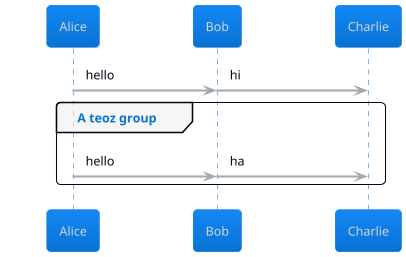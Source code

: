 ' Do not edit
' Theme Gallery
' autogenerated by script
'
@startuml
!theme cloudscape-design
!pragma teoz true
Alice -> Bob : hello
& Bob -> Charlie : hi
group A teoz group
Alice -> Bob : hello
& Bob -> Charlie : ha
end
@enduml
